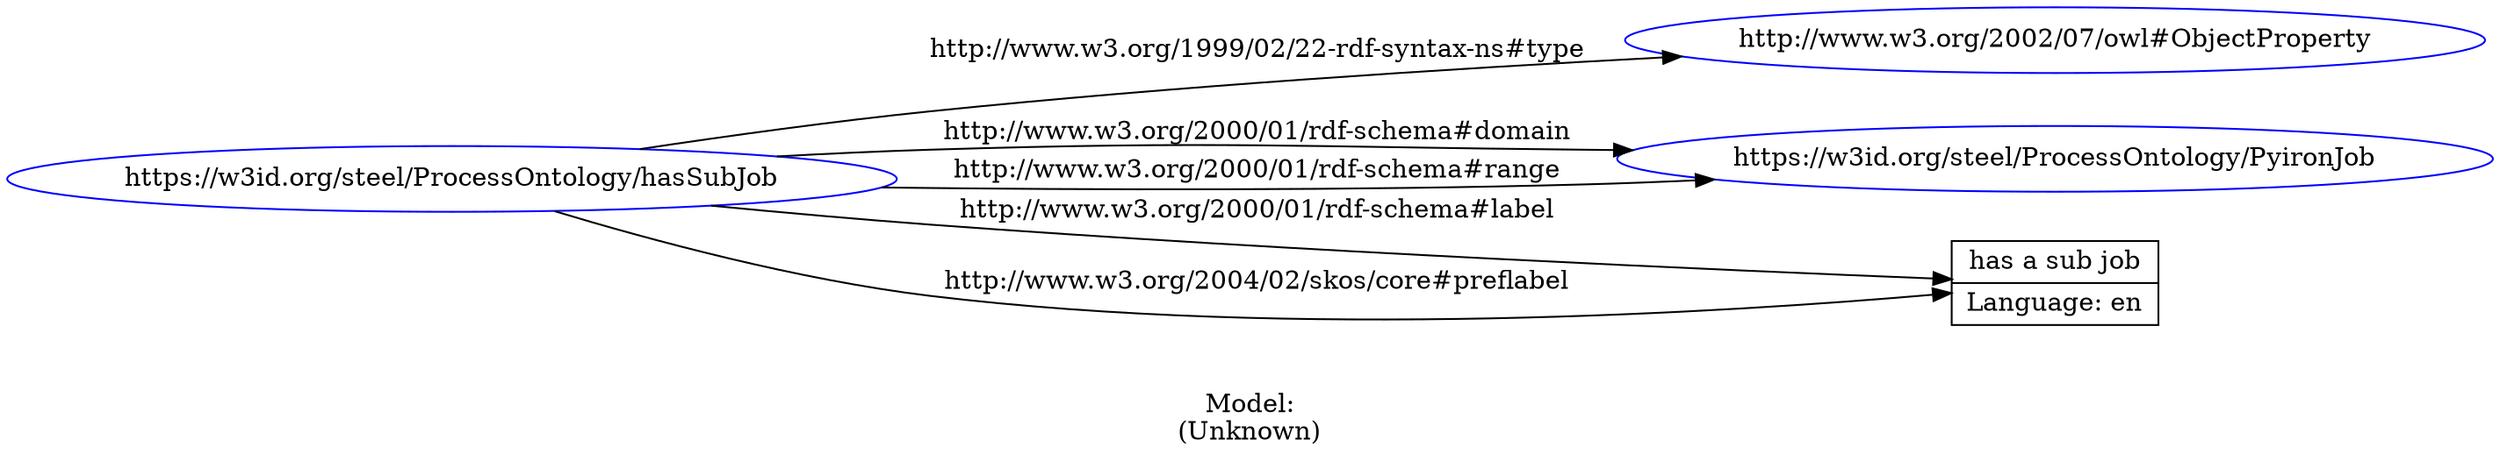 digraph {
	rankdir = LR;
	charset="utf-8";

	"Rhttps://w3id.org/steel/ProcessOntology/hasSubJob" -> "Rhttp://www.w3.org/2002/07/owl#ObjectProperty" [ label="http://www.w3.org/1999/02/22-rdf-syntax-ns#type" ];
	"Rhttps://w3id.org/steel/ProcessOntology/hasSubJob" -> "Rhttps://w3id.org/steel/ProcessOntology/PyironJob" [ label="http://www.w3.org/2000/01/rdf-schema#domain" ];
	"Rhttps://w3id.org/steel/ProcessOntology/hasSubJob" -> "Lhas a sub job|Language: en" [ label="http://www.w3.org/2000/01/rdf-schema#label" ];
	"Rhttps://w3id.org/steel/ProcessOntology/hasSubJob" -> "Rhttps://w3id.org/steel/ProcessOntology/PyironJob" [ label="http://www.w3.org/2000/01/rdf-schema#range" ];
	"Rhttps://w3id.org/steel/ProcessOntology/hasSubJob" -> "Lhas a sub job|Language: en" [ label="http://www.w3.org/2004/02/skos/core#preflabel" ];

	// Resources
	"Rhttps://w3id.org/steel/ProcessOntology/hasSubJob" [ label="https://w3id.org/steel/ProcessOntology/hasSubJob", shape = ellipse, color = blue ];
	"Rhttp://www.w3.org/2002/07/owl#ObjectProperty" [ label="http://www.w3.org/2002/07/owl#ObjectProperty", shape = ellipse, color = blue ];
	"Rhttps://w3id.org/steel/ProcessOntology/PyironJob" [ label="https://w3id.org/steel/ProcessOntology/PyironJob", shape = ellipse, color = blue ];

	// Anonymous nodes

	// Literals
	"Lhas a sub job|Language: en" [ label="has a sub job|Language: en", shape = record ];

	label="\n\nModel:\n(Unknown)";
}

